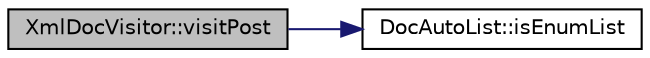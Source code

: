 digraph "XmlDocVisitor::visitPost"
{
 // LATEX_PDF_SIZE
  edge [fontname="Helvetica",fontsize="10",labelfontname="Helvetica",labelfontsize="10"];
  node [fontname="Helvetica",fontsize="10",shape=record];
  rankdir="LR";
  Node1 [label="XmlDocVisitor::visitPost",height=0.2,width=0.4,color="black", fillcolor="grey75", style="filled", fontcolor="black",tooltip=" "];
  Node1 -> Node2 [color="midnightblue",fontsize="10",style="solid",fontname="Helvetica"];
  Node2 [label="DocAutoList::isEnumList",height=0.2,width=0.4,color="black", fillcolor="white", style="filled",URL="$classDocAutoList.html#a479dfc09c9f638c9bdead57868c5a3b8",tooltip=" "];
}
